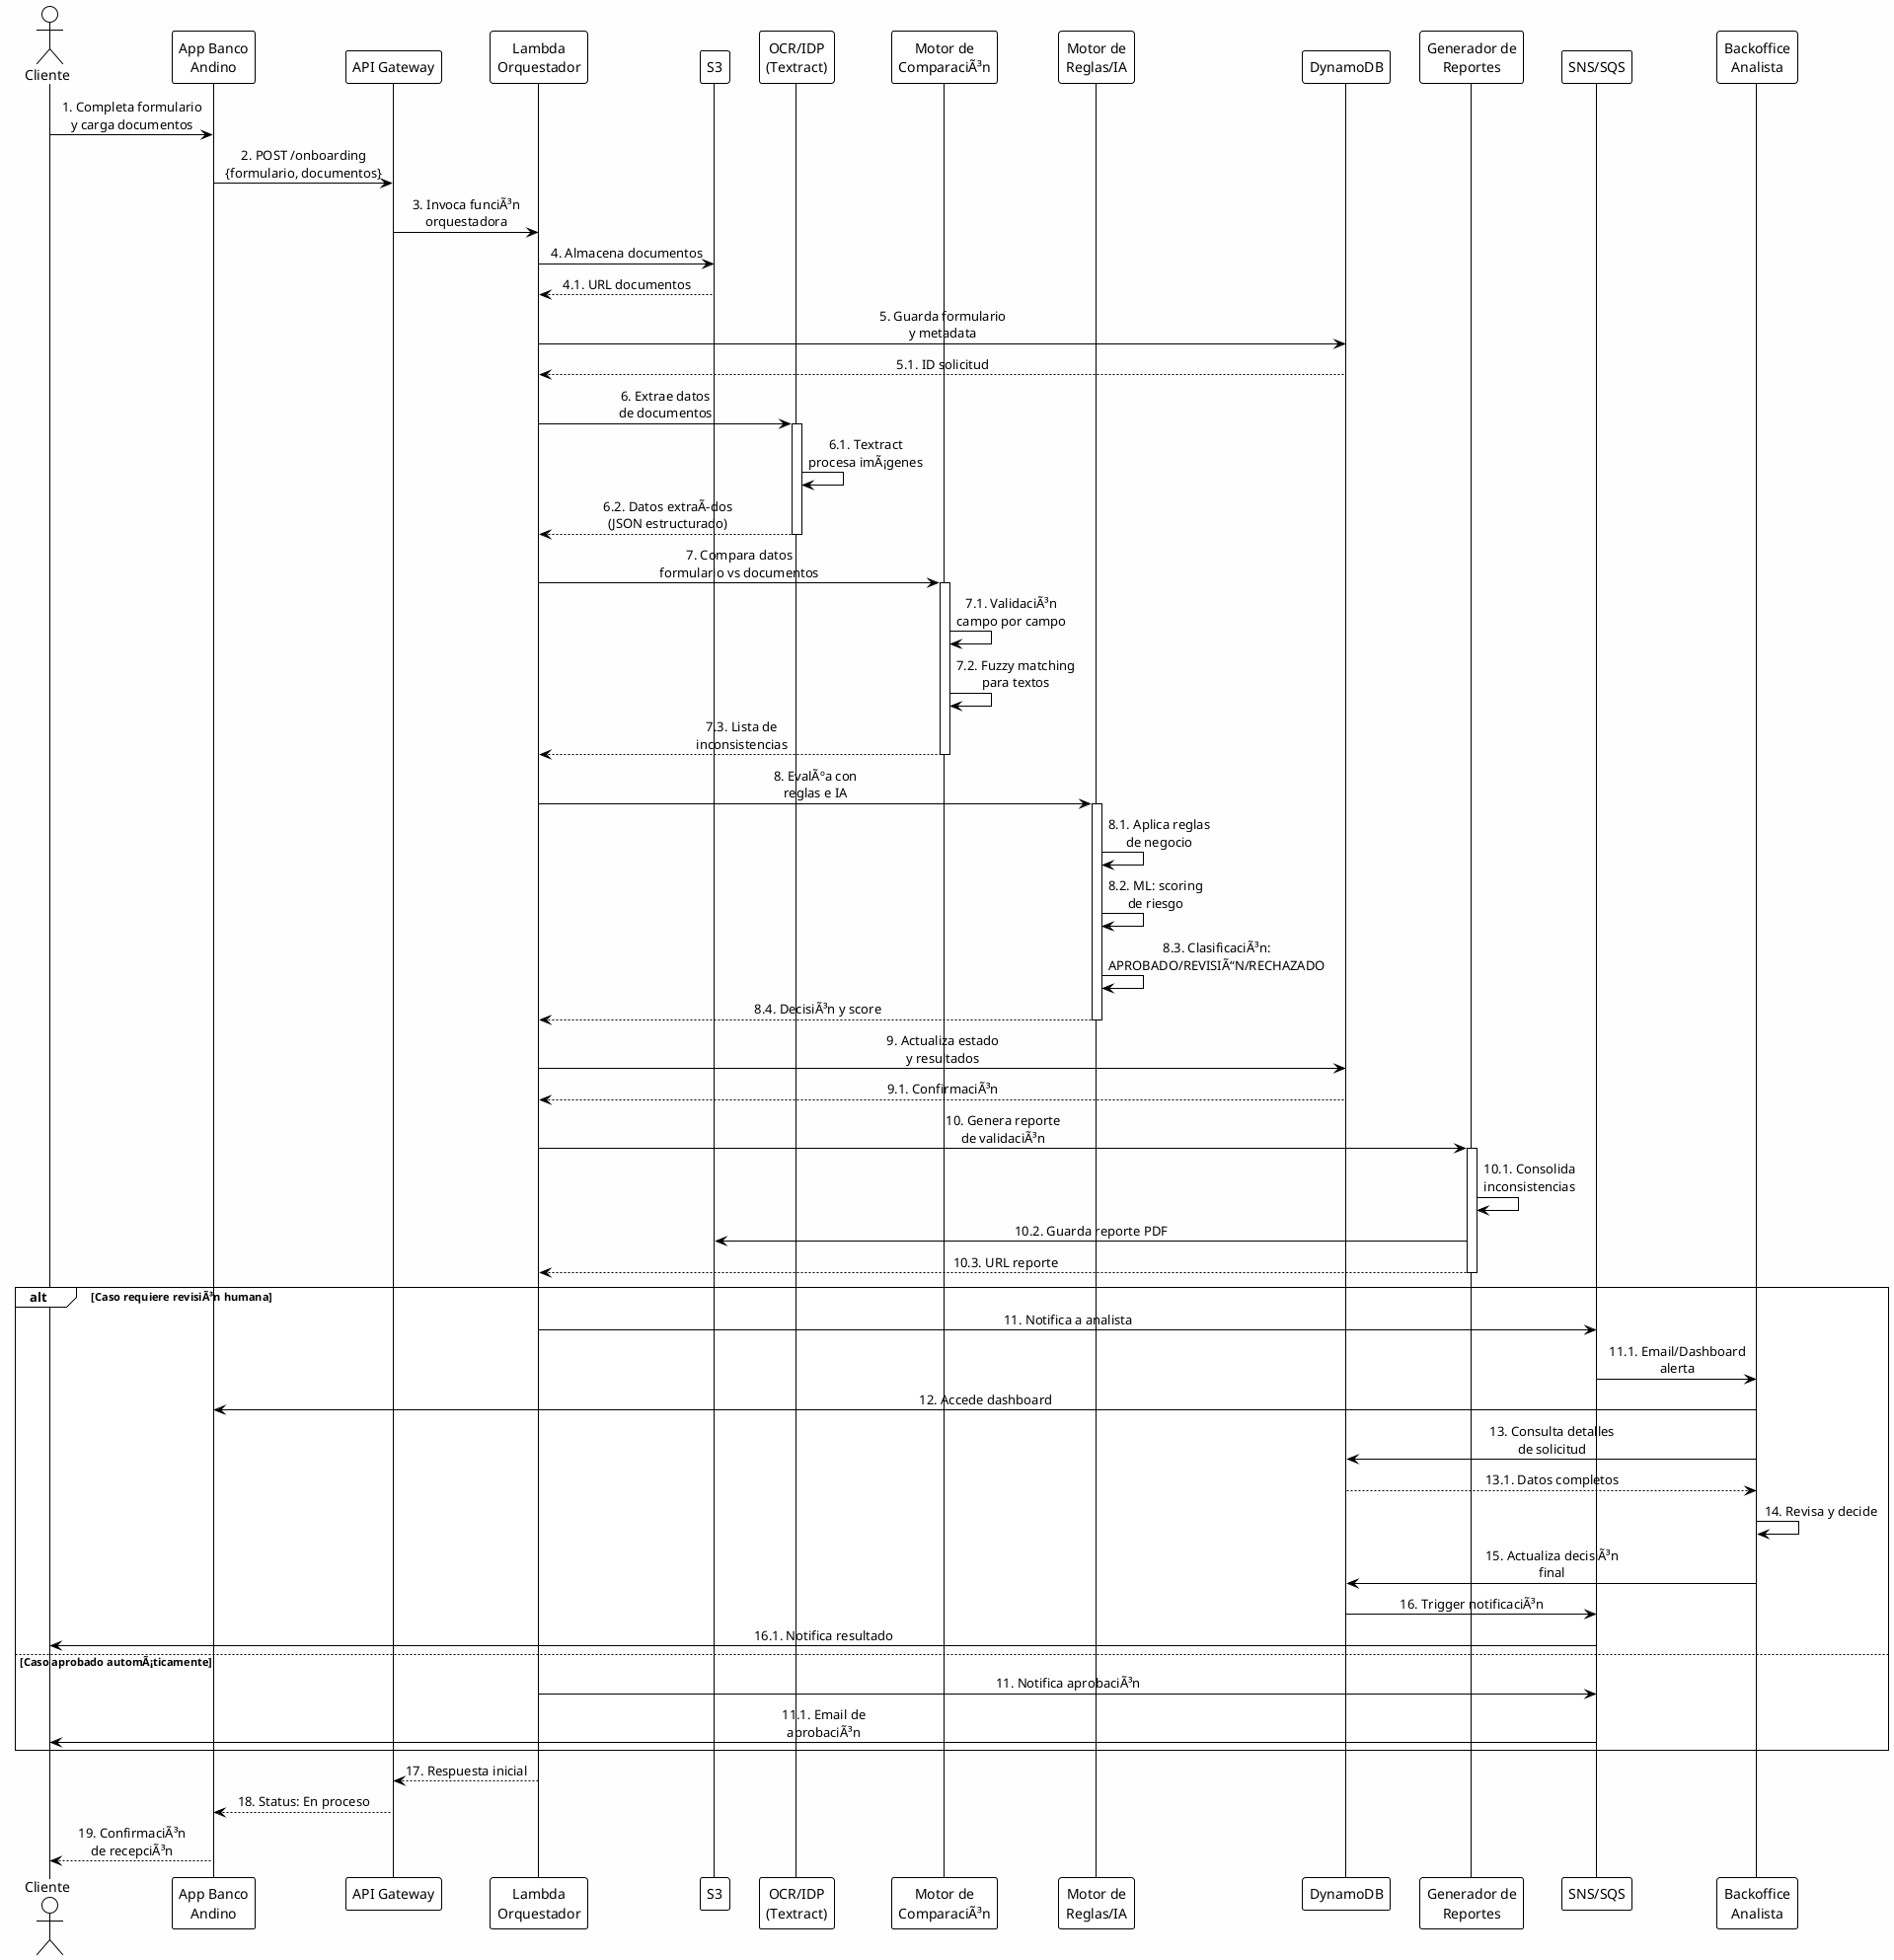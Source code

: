﻿@startuml
!theme plain
skinparam backgroundColor #FEFEFE
skinparam sequenceMessageAlign center

actor Cliente
participant "App Banco\nAndino" as App
participant "API Gateway" as API
participant "Lambda\nOrquestador" as Lambda
participant "S3" as S3
participant "OCR/IDP\n(Textract)" as OCR
participant "Motor de\nComparaciÃ³n" as Comparador
participant "Motor de\nReglas/IA" as MotorIA
participant "DynamoDB" as DB
participant "Generador de\nReportes" as Reportes
participant "SNS/SQS" as Notif
participant "Backoffice\nAnalista" as Analista

Cliente -> App: 1. Completa formulario\ny carga documentos
App -> API: 2. POST /onboarding\n{formulario, documentos}
API -> Lambda: 3. Invoca funciÃ³n\norquestadora

Lambda -> S3: 4. Almacena documentos
S3 --> Lambda: 4.1. URL documentos

Lambda -> DB: 5. Guarda formulario\ny metadata
DB --> Lambda: 5.1. ID solicitud

Lambda -> OCR: 6. Extrae datos\nde documentos
activate OCR
OCR -> OCR: 6.1. Textract\nprocesa imÃ¡genes
OCR --> Lambda: 6.2. Datos extraÃ­dos\n(JSON estructurado)
deactivate OCR

Lambda -> Comparador: 7. Compara datos\nformulario vs documentos
activate Comparador
Comparador -> Comparador: 7.1. ValidaciÃ³n\ncampo por campo
Comparador -> Comparador: 7.2. Fuzzy matching\npara textos
Comparador --> Lambda: 7.3. Lista de\ninconsistencias
deactivate Comparador

Lambda -> MotorIA: 8. EvalÃºa con\nreglas e IA
activate MotorIA
MotorIA -> MotorIA: 8.1. Aplica reglas\nde negocio
MotorIA -> MotorIA: 8.2. ML: scoring\nde riesgo
MotorIA -> MotorIA: 8.3. ClasificaciÃ³n:\nAPROBADO/REVISIÃ“N/RECHAZADO
MotorIA --> Lambda: 8.4. DecisiÃ³n y score
deactivate MotorIA

Lambda -> DB: 9. Actualiza estado\ny resultados
DB --> Lambda: 9.1. ConfirmaciÃ³n

Lambda -> Reportes: 10. Genera reporte\nde validaciÃ³n
activate Reportes
Reportes -> Reportes: 10.1. Consolida\ninconsistencias
Reportes -> S3: 10.2. Guarda reporte PDF
Reportes --> Lambda: 10.3. URL reporte
deactivate Reportes

alt Caso requiere revisiÃ³n humana
    Lambda -> Notif: 11. Notifica a analista
    Notif -> Analista: 11.1. Email/Dashboard\nalerta
    
    Analista -> App: 12. Accede dashboard
    Analista -> DB: 13. Consulta detalles\nde solicitud
    DB --> Analista: 13.1. Datos completos
    
    Analista -> Analista: 14. Revisa y decide
    Analista -> DB: 15. Actualiza decisiÃ³n\nfinal
    
    DB -> Notif: 16. Trigger notificaciÃ³n
    Notif -> Cliente: 16.1. Notifica resultado
else Caso aprobado automÃ¡ticamente
    Lambda -> Notif: 11. Notifica aprobaciÃ³n
    Notif -> Cliente: 11.1. Email de\naprobaciÃ³n
end

Lambda --> API: 17. Respuesta inicial
API --> App: 18. Status: En proceso
App --> Cliente: 19. ConfirmaciÃ³n\nde recepciÃ³n

@enduml
